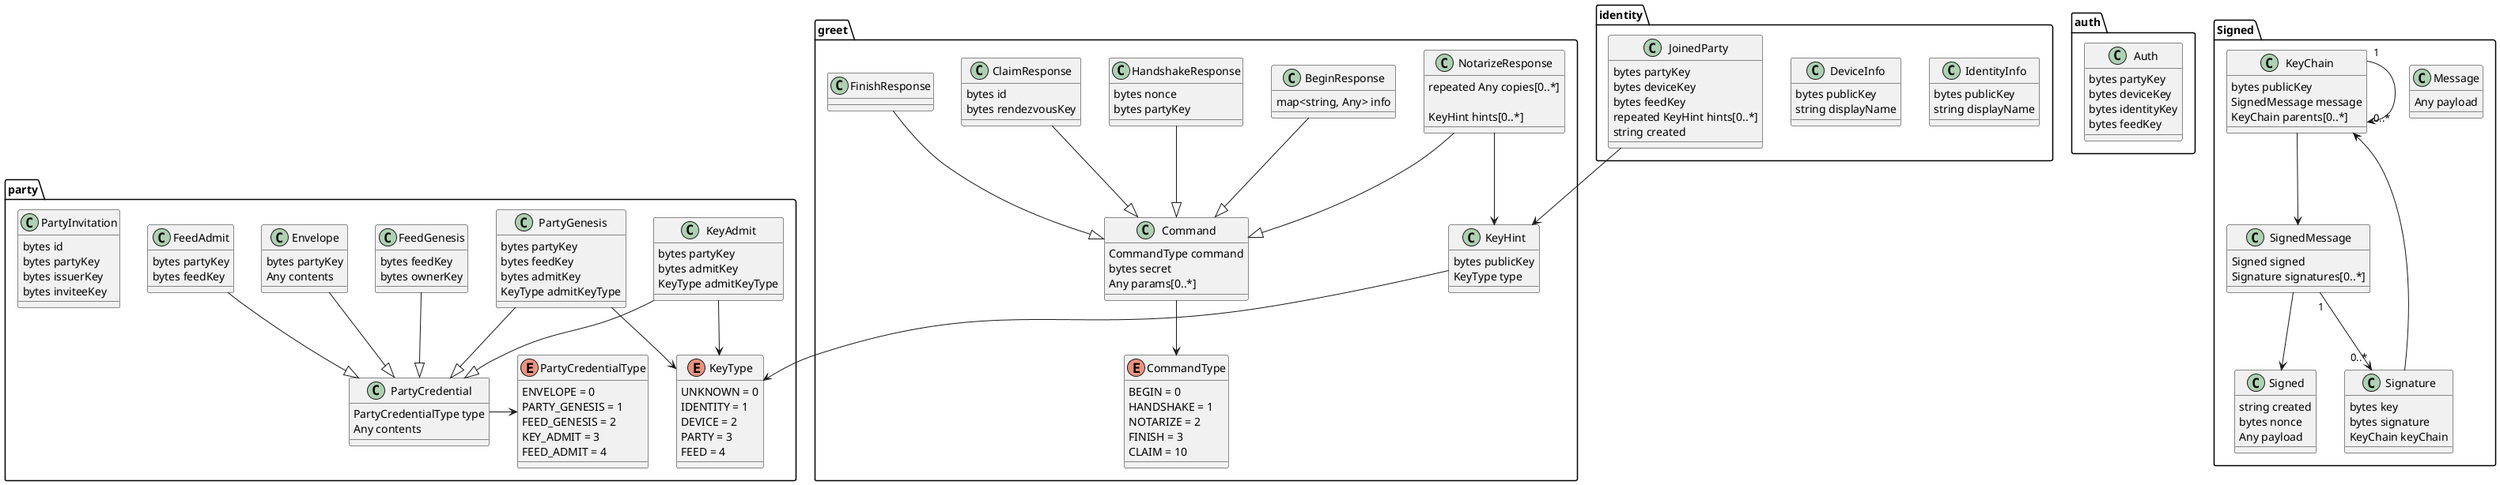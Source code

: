 @startuml

package auth {

  class Auth {
    bytes partyKey
    bytes deviceKey
    bytes identityKey
    bytes feedKey
  }

}

package greet {

  enum CommandType {
    BEGIN = 0
    HANDSHAKE = 1
    NOTARIZE = 2
    FINISH = 3
    CLAIM = 10
  }

  class Command {
    CommandType command
    bytes secret
    Any params[0..*]
  }
  Command --> CommandType

  class BeginResponse {
    map<string, Any> info
  }
  BeginResponse --|> Command

  class HandshakeResponse {
    bytes nonce
    bytes partyKey
  }
  HandshakeResponse --|> Command
  

  class NotarizeResponse {
    repeated Any copies[0..*]

    KeyHint hints[0..*]
  }
  NotarizeResponse --|> Command
  NotarizeResponse --> KeyHint

  class KeyHint {
    bytes publicKey
    KeyType type
  }

  class ClaimResponse {
    bytes id
    bytes rendezvousKey
  }
  ClaimResponse --|> Command

  class FinishResponse {

  }
  FinishResponse --|> Command
}

package identity {
  class IdentityInfo {
    bytes publicKey
    string displayName
  }

  class DeviceInfo {
    bytes publicKey
    string displayName
  }

  class JoinedParty {
    bytes partyKey
    bytes deviceKey
    bytes feedKey
    repeated KeyHint hints[0..*]
    string created
  }
  JoinedParty --> KeyHint
}

package party {
  enum KeyType {
    UNKNOWN = 0
    IDENTITY = 1
    DEVICE = 2
    PARTY = 3
    FEED = 4
  }
  KeyHint --> KeyType

  enum PartyCredentialType {
    ENVELOPE = 0
    PARTY_GENESIS = 1
    FEED_GENESIS = 2
    KEY_ADMIT = 3
    FEED_ADMIT = 4
  }

  class PartyCredential {
    PartyCredentialType type
    Any contents
  }
  PartyCredential -> PartyCredentialType

  class PartyGenesis {
    bytes partyKey
    bytes feedKey
    bytes admitKey
    KeyType admitKeyType
  }
  PartyGenesis --|> PartyCredential
  PartyGenesis --> KeyType

  class KeyAdmit {
    bytes partyKey
    bytes admitKey
    KeyType admitKeyType
  }
  KeyAdmit --|> PartyCredential
  KeyAdmit --> KeyType

  class FeedAdmit {
    bytes partyKey
    bytes feedKey
  }
  FeedAdmit --|> PartyCredential

  class FeedGenesis {
    bytes feedKey
    bytes ownerKey
  }
  FeedGenesis --|> PartyCredential

  class Envelope {
    bytes partyKey
    Any contents
  }
  Envelope --|> PartyCredential

  class PartyInvitation {
    bytes id
    bytes partyKey
    bytes issuerKey
    bytes inviteeKey
  }
}

package Signed {
  class Message {
    Any payload
  }

  class KeyChain {
    bytes publicKey
    SignedMessage message
    KeyChain parents[0..*]
  }
  KeyChain "1" --> "0..*" KeyChain
  KeyChain --> SignedMessage

  class Signed {
    string created
    bytes nonce
    Any payload
  }

  class Signature {
    bytes key
    bytes signature
    KeyChain keyChain
  }
  Signature --> KeyChain

  class SignedMessage {
    Signed signed
    Signature signatures[0..*]
  }
  SignedMessage --> Signed
  SignedMessage "1" --> "0..*" Signature
}

@enduml